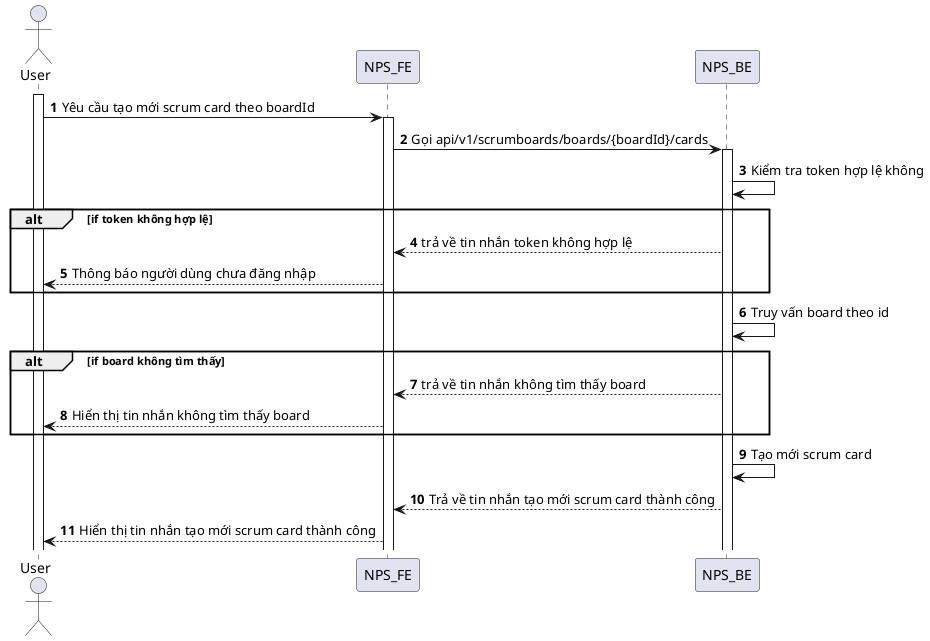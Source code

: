 @startuml
autonumber
actor User
activate User
User -> NPS_FE: Yêu cầu tạo mới scrum card theo boardId
activate NPS_FE
NPS_FE -> NPS_BE: Gọi api/v1/scrumboards/boards/{boardId}/cards
activate NPS_BE
NPS_BE -> NPS_BE: Kiểm tra token hợp lệ không
alt if token không hợp lệ
NPS_BE --> NPS_FE: trả về tin nhắn token không hợp lệ
NPS_FE --> User: Thông báo người dùng chưa đăng nhập
end
NPS_BE -> NPS_BE: Truy vấn board theo id
alt if board không tìm thấy
NPS_BE --> NPS_FE: trả về tin nhắn không tìm thấy board
NPS_FE --> User: Hiển thị tin nhắn không tìm thấy board
end
NPS_BE -> NPS_BE: Tạo mới scrum card
NPS_BE --> NPS_FE: Trả về tin nhắn tạo mới scrum card thành công
NPS_FE --> User: Hiển thị tin nhắn tạo mới scrum card thành công
@enduml